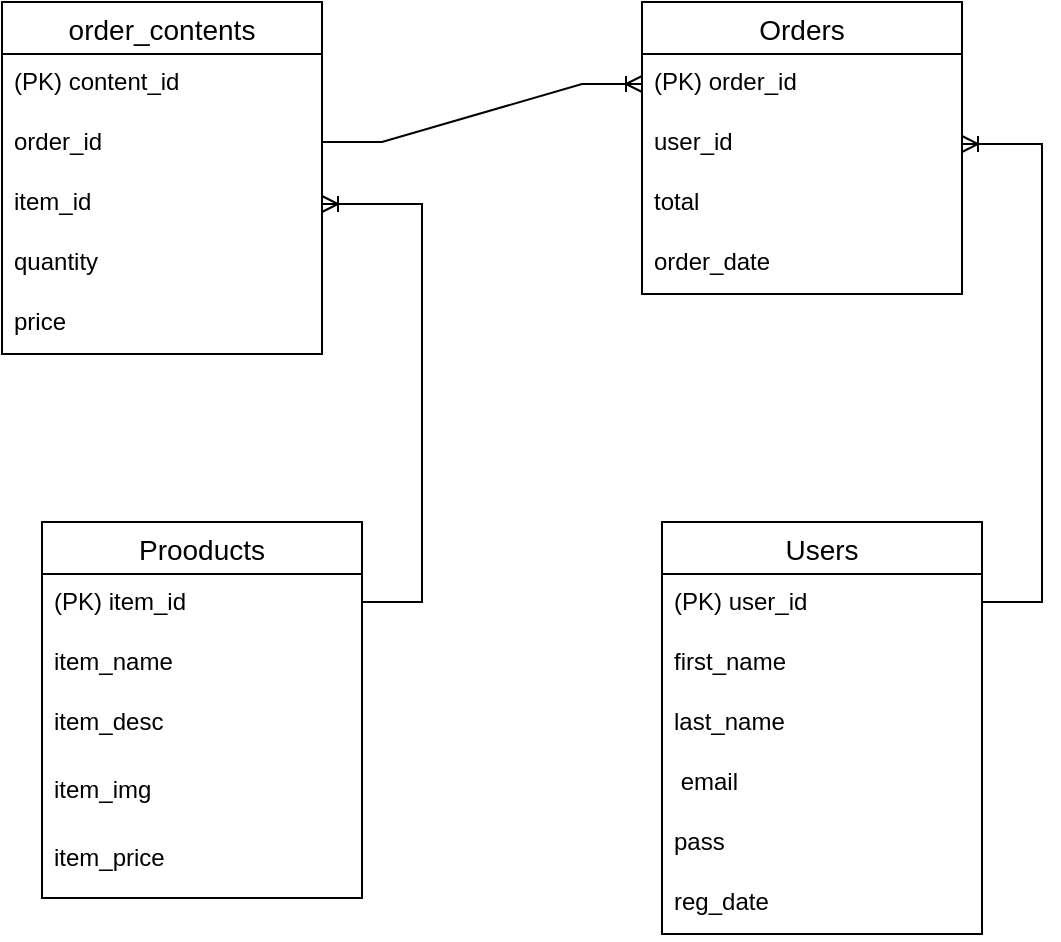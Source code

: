 <mxfile version="24.7.16">
  <diagram name="Page-1" id="LX6f7NFFoDGsnrzDSAk9">
    <mxGraphModel dx="1290" dy="557" grid="1" gridSize="10" guides="1" tooltips="1" connect="1" arrows="1" fold="1" page="1" pageScale="1" pageWidth="827" pageHeight="1169" math="0" shadow="0">
      <root>
        <mxCell id="0" />
        <mxCell id="1" parent="0" />
        <mxCell id="B3-F3caCSE8GlnJTxho--32" value="Prooducts" style="swimlane;fontStyle=0;childLayout=stackLayout;horizontal=1;startSize=26;horizontalStack=0;resizeParent=1;resizeParentMax=0;resizeLast=0;collapsible=1;marginBottom=0;align=center;fontSize=14;" vertex="1" parent="1">
          <mxGeometry x="80" y="350" width="160" height="188" as="geometry" />
        </mxCell>
        <mxCell id="B3-F3caCSE8GlnJTxho--33" value="(PK) item_id" style="text;strokeColor=none;fillColor=none;spacingLeft=4;spacingRight=4;overflow=hidden;rotatable=0;points=[[0,0.5],[1,0.5]];portConstraint=eastwest;fontSize=12;whiteSpace=wrap;html=1;" vertex="1" parent="B3-F3caCSE8GlnJTxho--32">
          <mxGeometry y="26" width="160" height="30" as="geometry" />
        </mxCell>
        <mxCell id="B3-F3caCSE8GlnJTxho--34" value="item_name" style="text;strokeColor=none;fillColor=none;spacingLeft=4;spacingRight=4;overflow=hidden;rotatable=0;points=[[0,0.5],[1,0.5]];portConstraint=eastwest;fontSize=12;whiteSpace=wrap;html=1;" vertex="1" parent="B3-F3caCSE8GlnJTxho--32">
          <mxGeometry y="56" width="160" height="30" as="geometry" />
        </mxCell>
        <mxCell id="B3-F3caCSE8GlnJTxho--35" value="item_desc" style="text;strokeColor=none;fillColor=none;spacingLeft=4;spacingRight=4;overflow=hidden;rotatable=0;points=[[0,0.5],[1,0.5]];portConstraint=eastwest;fontSize=12;whiteSpace=wrap;html=1;" vertex="1" parent="B3-F3caCSE8GlnJTxho--32">
          <mxGeometry y="86" width="160" height="34" as="geometry" />
        </mxCell>
        <mxCell id="B3-F3caCSE8GlnJTxho--66" value="item_img" style="text;strokeColor=none;fillColor=none;spacingLeft=4;spacingRight=4;overflow=hidden;rotatable=0;points=[[0,0.5],[1,0.5]];portConstraint=eastwest;fontSize=12;whiteSpace=wrap;html=1;" vertex="1" parent="B3-F3caCSE8GlnJTxho--32">
          <mxGeometry y="120" width="160" height="34" as="geometry" />
        </mxCell>
        <mxCell id="B3-F3caCSE8GlnJTxho--67" value="item_price" style="text;strokeColor=none;fillColor=none;spacingLeft=4;spacingRight=4;overflow=hidden;rotatable=0;points=[[0,0.5],[1,0.5]];portConstraint=eastwest;fontSize=12;whiteSpace=wrap;html=1;" vertex="1" parent="B3-F3caCSE8GlnJTxho--32">
          <mxGeometry y="154" width="160" height="34" as="geometry" />
        </mxCell>
        <mxCell id="B3-F3caCSE8GlnJTxho--38" value="Users" style="swimlane;fontStyle=0;childLayout=stackLayout;horizontal=1;startSize=26;horizontalStack=0;resizeParent=1;resizeParentMax=0;resizeLast=0;collapsible=1;marginBottom=0;align=center;fontSize=14;" vertex="1" parent="1">
          <mxGeometry x="390" y="350" width="160" height="206" as="geometry">
            <mxRectangle x="550" y="230" width="60" height="30" as="alternateBounds" />
          </mxGeometry>
        </mxCell>
        <mxCell id="B3-F3caCSE8GlnJTxho--39" value="(PK) user_id" style="text;strokeColor=none;fillColor=none;spacingLeft=4;spacingRight=4;overflow=hidden;rotatable=0;points=[[0,0.5],[1,0.5]];portConstraint=eastwest;fontSize=12;whiteSpace=wrap;html=1;" vertex="1" parent="B3-F3caCSE8GlnJTxho--38">
          <mxGeometry y="26" width="160" height="30" as="geometry" />
        </mxCell>
        <mxCell id="B3-F3caCSE8GlnJTxho--40" value="first_name" style="text;strokeColor=none;fillColor=none;spacingLeft=4;spacingRight=4;overflow=hidden;rotatable=0;points=[[0,0.5],[1,0.5]];portConstraint=eastwest;fontSize=12;whiteSpace=wrap;html=1;" vertex="1" parent="B3-F3caCSE8GlnJTxho--38">
          <mxGeometry y="56" width="160" height="30" as="geometry" />
        </mxCell>
        <mxCell id="B3-F3caCSE8GlnJTxho--41" value="last_name" style="text;strokeColor=none;fillColor=none;spacingLeft=4;spacingRight=4;overflow=hidden;rotatable=0;points=[[0,0.5],[1,0.5]];portConstraint=eastwest;fontSize=12;whiteSpace=wrap;html=1;" vertex="1" parent="B3-F3caCSE8GlnJTxho--38">
          <mxGeometry y="86" width="160" height="30" as="geometry" />
        </mxCell>
        <mxCell id="B3-F3caCSE8GlnJTxho--47" value="&amp;nbsp;email" style="text;strokeColor=none;fillColor=none;spacingLeft=4;spacingRight=4;overflow=hidden;rotatable=0;points=[[0,0.5],[1,0.5]];portConstraint=eastwest;fontSize=12;whiteSpace=wrap;html=1;" vertex="1" parent="B3-F3caCSE8GlnJTxho--38">
          <mxGeometry y="116" width="160" height="30" as="geometry" />
        </mxCell>
        <mxCell id="B3-F3caCSE8GlnJTxho--48" value="pass" style="text;strokeColor=none;fillColor=none;spacingLeft=4;spacingRight=4;overflow=hidden;rotatable=0;points=[[0,0.5],[1,0.5]];portConstraint=eastwest;fontSize=12;whiteSpace=wrap;html=1;" vertex="1" parent="B3-F3caCSE8GlnJTxho--38">
          <mxGeometry y="146" width="160" height="30" as="geometry" />
        </mxCell>
        <mxCell id="B3-F3caCSE8GlnJTxho--49" value="reg_date" style="text;strokeColor=none;fillColor=none;spacingLeft=4;spacingRight=4;overflow=hidden;rotatable=0;points=[[0,0.5],[1,0.5]];portConstraint=eastwest;fontSize=12;whiteSpace=wrap;html=1;" vertex="1" parent="B3-F3caCSE8GlnJTxho--38">
          <mxGeometry y="176" width="160" height="30" as="geometry" />
        </mxCell>
        <mxCell id="B3-F3caCSE8GlnJTxho--50" value="Orders" style="swimlane;fontStyle=0;childLayout=stackLayout;horizontal=1;startSize=26;horizontalStack=0;resizeParent=1;resizeParentMax=0;resizeLast=0;collapsible=1;marginBottom=0;align=center;fontSize=14;" vertex="1" parent="1">
          <mxGeometry x="380" y="90" width="160" height="146" as="geometry" />
        </mxCell>
        <mxCell id="B3-F3caCSE8GlnJTxho--51" value="(PK) order_id" style="text;strokeColor=none;fillColor=none;spacingLeft=4;spacingRight=4;overflow=hidden;rotatable=0;points=[[0,0.5],[1,0.5]];portConstraint=eastwest;fontSize=12;whiteSpace=wrap;html=1;" vertex="1" parent="B3-F3caCSE8GlnJTxho--50">
          <mxGeometry y="26" width="160" height="30" as="geometry" />
        </mxCell>
        <mxCell id="B3-F3caCSE8GlnJTxho--52" value="user_id" style="text;strokeColor=none;fillColor=none;spacingLeft=4;spacingRight=4;overflow=hidden;rotatable=0;points=[[0,0.5],[1,0.5]];portConstraint=eastwest;fontSize=12;whiteSpace=wrap;html=1;" vertex="1" parent="B3-F3caCSE8GlnJTxho--50">
          <mxGeometry y="56" width="160" height="30" as="geometry" />
        </mxCell>
        <mxCell id="B3-F3caCSE8GlnJTxho--53" value="total" style="text;strokeColor=none;fillColor=none;spacingLeft=4;spacingRight=4;overflow=hidden;rotatable=0;points=[[0,0.5],[1,0.5]];portConstraint=eastwest;fontSize=12;whiteSpace=wrap;html=1;" vertex="1" parent="B3-F3caCSE8GlnJTxho--50">
          <mxGeometry y="86" width="160" height="30" as="geometry" />
        </mxCell>
        <mxCell id="B3-F3caCSE8GlnJTxho--54" value="order_date" style="text;strokeColor=none;fillColor=none;spacingLeft=4;spacingRight=4;overflow=hidden;rotatable=0;points=[[0,0.5],[1,0.5]];portConstraint=eastwest;fontSize=12;whiteSpace=wrap;html=1;" vertex="1" parent="B3-F3caCSE8GlnJTxho--50">
          <mxGeometry y="116" width="160" height="30" as="geometry" />
        </mxCell>
        <mxCell id="B3-F3caCSE8GlnJTxho--55" value="order_contents" style="swimlane;fontStyle=0;childLayout=stackLayout;horizontal=1;startSize=26;horizontalStack=0;resizeParent=1;resizeParentMax=0;resizeLast=0;collapsible=1;marginBottom=0;align=center;fontSize=14;" vertex="1" parent="1">
          <mxGeometry x="60" y="90" width="160" height="176" as="geometry" />
        </mxCell>
        <mxCell id="B3-F3caCSE8GlnJTxho--56" value="(PK) content_id" style="text;strokeColor=none;fillColor=none;spacingLeft=4;spacingRight=4;overflow=hidden;rotatable=0;points=[[0,0.5],[1,0.5]];portConstraint=eastwest;fontSize=12;whiteSpace=wrap;html=1;" vertex="1" parent="B3-F3caCSE8GlnJTxho--55">
          <mxGeometry y="26" width="160" height="30" as="geometry" />
        </mxCell>
        <mxCell id="B3-F3caCSE8GlnJTxho--57" value="order_id" style="text;strokeColor=none;fillColor=none;spacingLeft=4;spacingRight=4;overflow=hidden;rotatable=0;points=[[0,0.5],[1,0.5]];portConstraint=eastwest;fontSize=12;whiteSpace=wrap;html=1;" vertex="1" parent="B3-F3caCSE8GlnJTxho--55">
          <mxGeometry y="56" width="160" height="30" as="geometry" />
        </mxCell>
        <mxCell id="B3-F3caCSE8GlnJTxho--58" value="item_id" style="text;strokeColor=none;fillColor=none;spacingLeft=4;spacingRight=4;overflow=hidden;rotatable=0;points=[[0,0.5],[1,0.5]];portConstraint=eastwest;fontSize=12;whiteSpace=wrap;html=1;" vertex="1" parent="B3-F3caCSE8GlnJTxho--55">
          <mxGeometry y="86" width="160" height="30" as="geometry" />
        </mxCell>
        <mxCell id="B3-F3caCSE8GlnJTxho--63" value="quantity" style="text;strokeColor=none;fillColor=none;spacingLeft=4;spacingRight=4;overflow=hidden;rotatable=0;points=[[0,0.5],[1,0.5]];portConstraint=eastwest;fontSize=12;whiteSpace=wrap;html=1;" vertex="1" parent="B3-F3caCSE8GlnJTxho--55">
          <mxGeometry y="116" width="160" height="30" as="geometry" />
        </mxCell>
        <mxCell id="B3-F3caCSE8GlnJTxho--61" value="price" style="text;strokeColor=none;fillColor=none;spacingLeft=4;spacingRight=4;overflow=hidden;rotatable=0;points=[[0,0.5],[1,0.5]];portConstraint=eastwest;fontSize=12;whiteSpace=wrap;html=1;" vertex="1" parent="B3-F3caCSE8GlnJTxho--55">
          <mxGeometry y="146" width="160" height="30" as="geometry" />
        </mxCell>
        <mxCell id="B3-F3caCSE8GlnJTxho--68" value="" style="edgeStyle=entityRelationEdgeStyle;fontSize=12;html=1;endArrow=ERoneToMany;rounded=0;entryX=1;entryY=0.5;entryDx=0;entryDy=0;" edge="1" parent="1" target="B3-F3caCSE8GlnJTxho--52">
          <mxGeometry width="100" height="100" relative="1" as="geometry">
            <mxPoint x="550" y="390" as="sourcePoint" />
            <mxPoint x="690" y="150" as="targetPoint" />
            <Array as="points">
              <mxPoint x="660" y="210" />
              <mxPoint x="650" y="150" />
            </Array>
          </mxGeometry>
        </mxCell>
        <mxCell id="B3-F3caCSE8GlnJTxho--69" value="" style="edgeStyle=entityRelationEdgeStyle;fontSize=12;html=1;endArrow=ERoneToMany;rounded=0;entryX=1;entryY=0.5;entryDx=0;entryDy=0;" edge="1" parent="1" target="B3-F3caCSE8GlnJTxho--58">
          <mxGeometry width="100" height="100" relative="1" as="geometry">
            <mxPoint x="240" y="390" as="sourcePoint" />
            <mxPoint x="340" y="290" as="targetPoint" />
          </mxGeometry>
        </mxCell>
        <mxCell id="B3-F3caCSE8GlnJTxho--70" value="" style="edgeStyle=entityRelationEdgeStyle;fontSize=12;html=1;endArrow=ERoneToMany;rounded=0;entryX=0;entryY=0.5;entryDx=0;entryDy=0;" edge="1" parent="1" target="B3-F3caCSE8GlnJTxho--51">
          <mxGeometry width="100" height="100" relative="1" as="geometry">
            <mxPoint x="220" y="160" as="sourcePoint" />
            <mxPoint x="370" y="130" as="targetPoint" />
          </mxGeometry>
        </mxCell>
      </root>
    </mxGraphModel>
  </diagram>
</mxfile>
